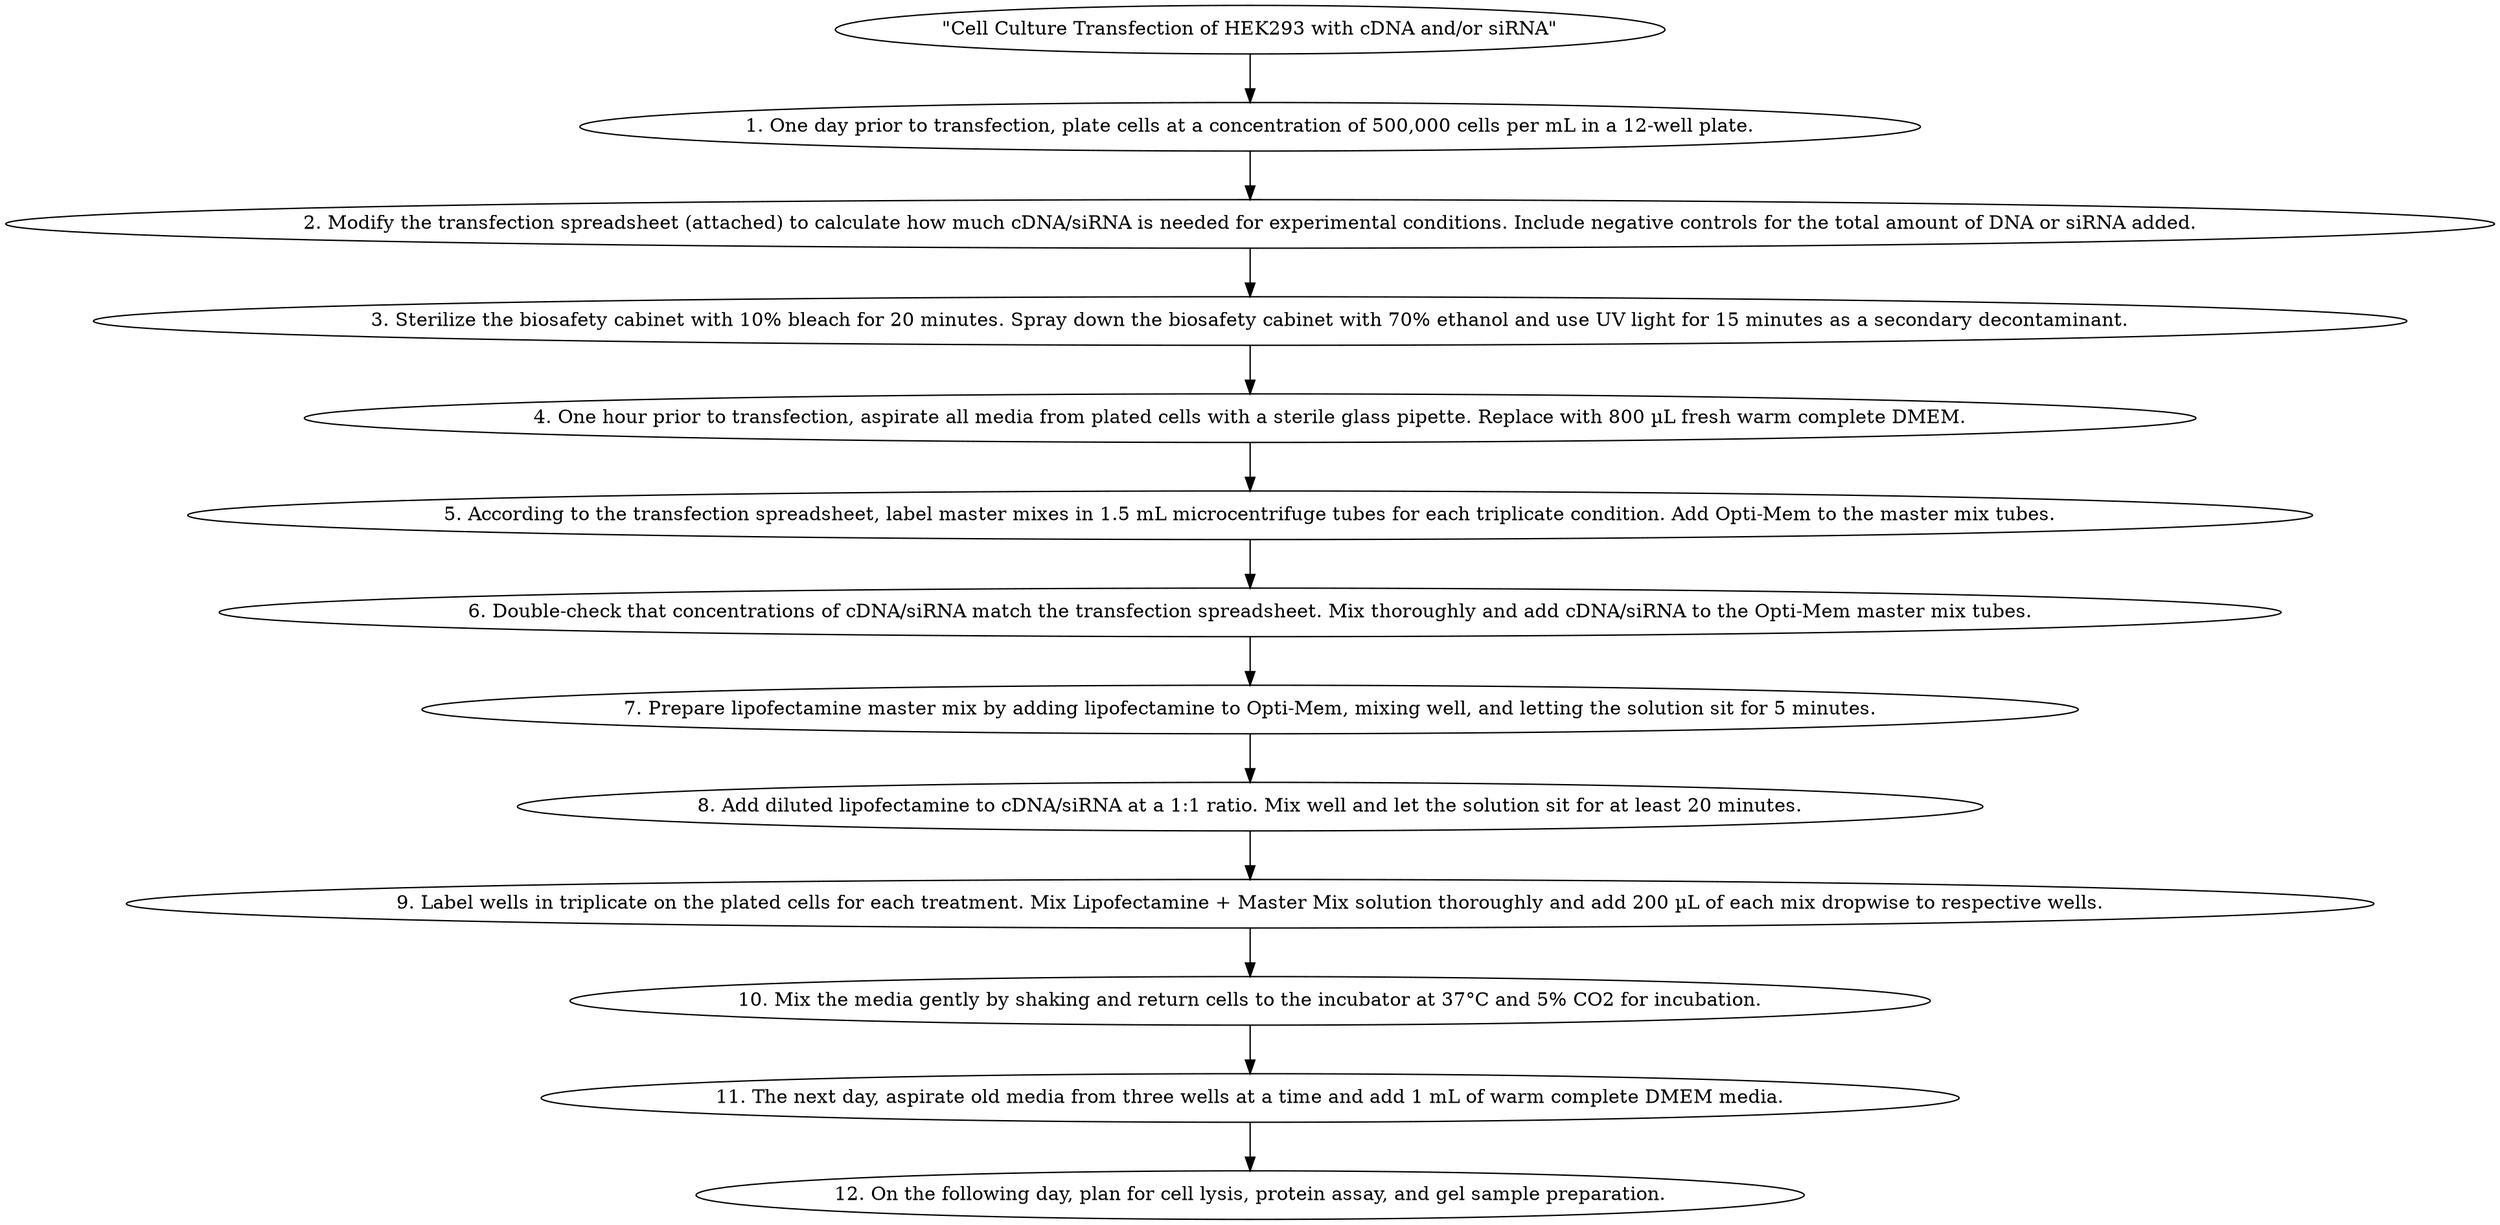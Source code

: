 digraph CellCultureTransfectionProtocol {
    // Define the title
    Title [label="\"Cell Culture Transfection of HEK293 with cDNA and/or siRNA\""];
    
    // Define steps
    Step1 [label="1. One day prior to transfection, plate cells at a concentration of 500,000 cells per mL in a 12-well plate."];
    Step2 [label="2. Modify the transfection spreadsheet (attached) to calculate how much cDNA/siRNA is needed for experimental conditions. Include negative controls for the total amount of DNA or siRNA added."];
    Step3 [label="3. Sterilize the biosafety cabinet with 10% bleach for 20 minutes. Spray down the biosafety cabinet with 70% ethanol and use UV light for 15 minutes as a secondary decontaminant."];
    Step4 [label="4. One hour prior to transfection, aspirate all media from plated cells with a sterile glass pipette. Replace with 800 µL fresh warm complete DMEM."];
    Step5 [label="5. According to the transfection spreadsheet, label master mixes in 1.5 mL microcentrifuge tubes for each triplicate condition. Add Opti-Mem to the master mix tubes."];
    Step6 [label="6. Double-check that concentrations of cDNA/siRNA match the transfection spreadsheet. Mix thoroughly and add cDNA/siRNA to the Opti-Mem master mix tubes."];
    Step7 [label="7. Prepare lipofectamine master mix by adding lipofectamine to Opti-Mem, mixing well, and letting the solution sit for 5 minutes."];
    Step8 [label="8. Add diluted lipofectamine to cDNA/siRNA at a 1:1 ratio. Mix well and let the solution sit for at least 20 minutes."];
    Step9 [label="9. Label wells in triplicate on the plated cells for each treatment. Mix Lipofectamine + Master Mix solution thoroughly and add 200 µL of each mix dropwise to respective wells."];
    Step10 [label="10. Mix the media gently by shaking and return cells to the incubator at 37°C and 5% CO2 for incubation."];
    Step11 [label="11. The next day, aspirate old media from three wells at a time and add 1 mL of warm complete DMEM media."];
    Step12 [label="12. On the following day, plan for cell lysis, protein assay, and gel sample preparation."];
    
    // Define edges (sequence of steps)
    Title -> Step1;
    Step1 -> Step2;
    Step2 -> Step3;
    Step3 -> Step4;
    Step4 -> Step5;
    Step5 -> Step6;
    Step6 -> Step7;
    Step7 -> Step8;
    Step8 -> Step9;
    Step9 -> Step10;
    Step10 -> Step11;
    Step11 -> Step12;
}
